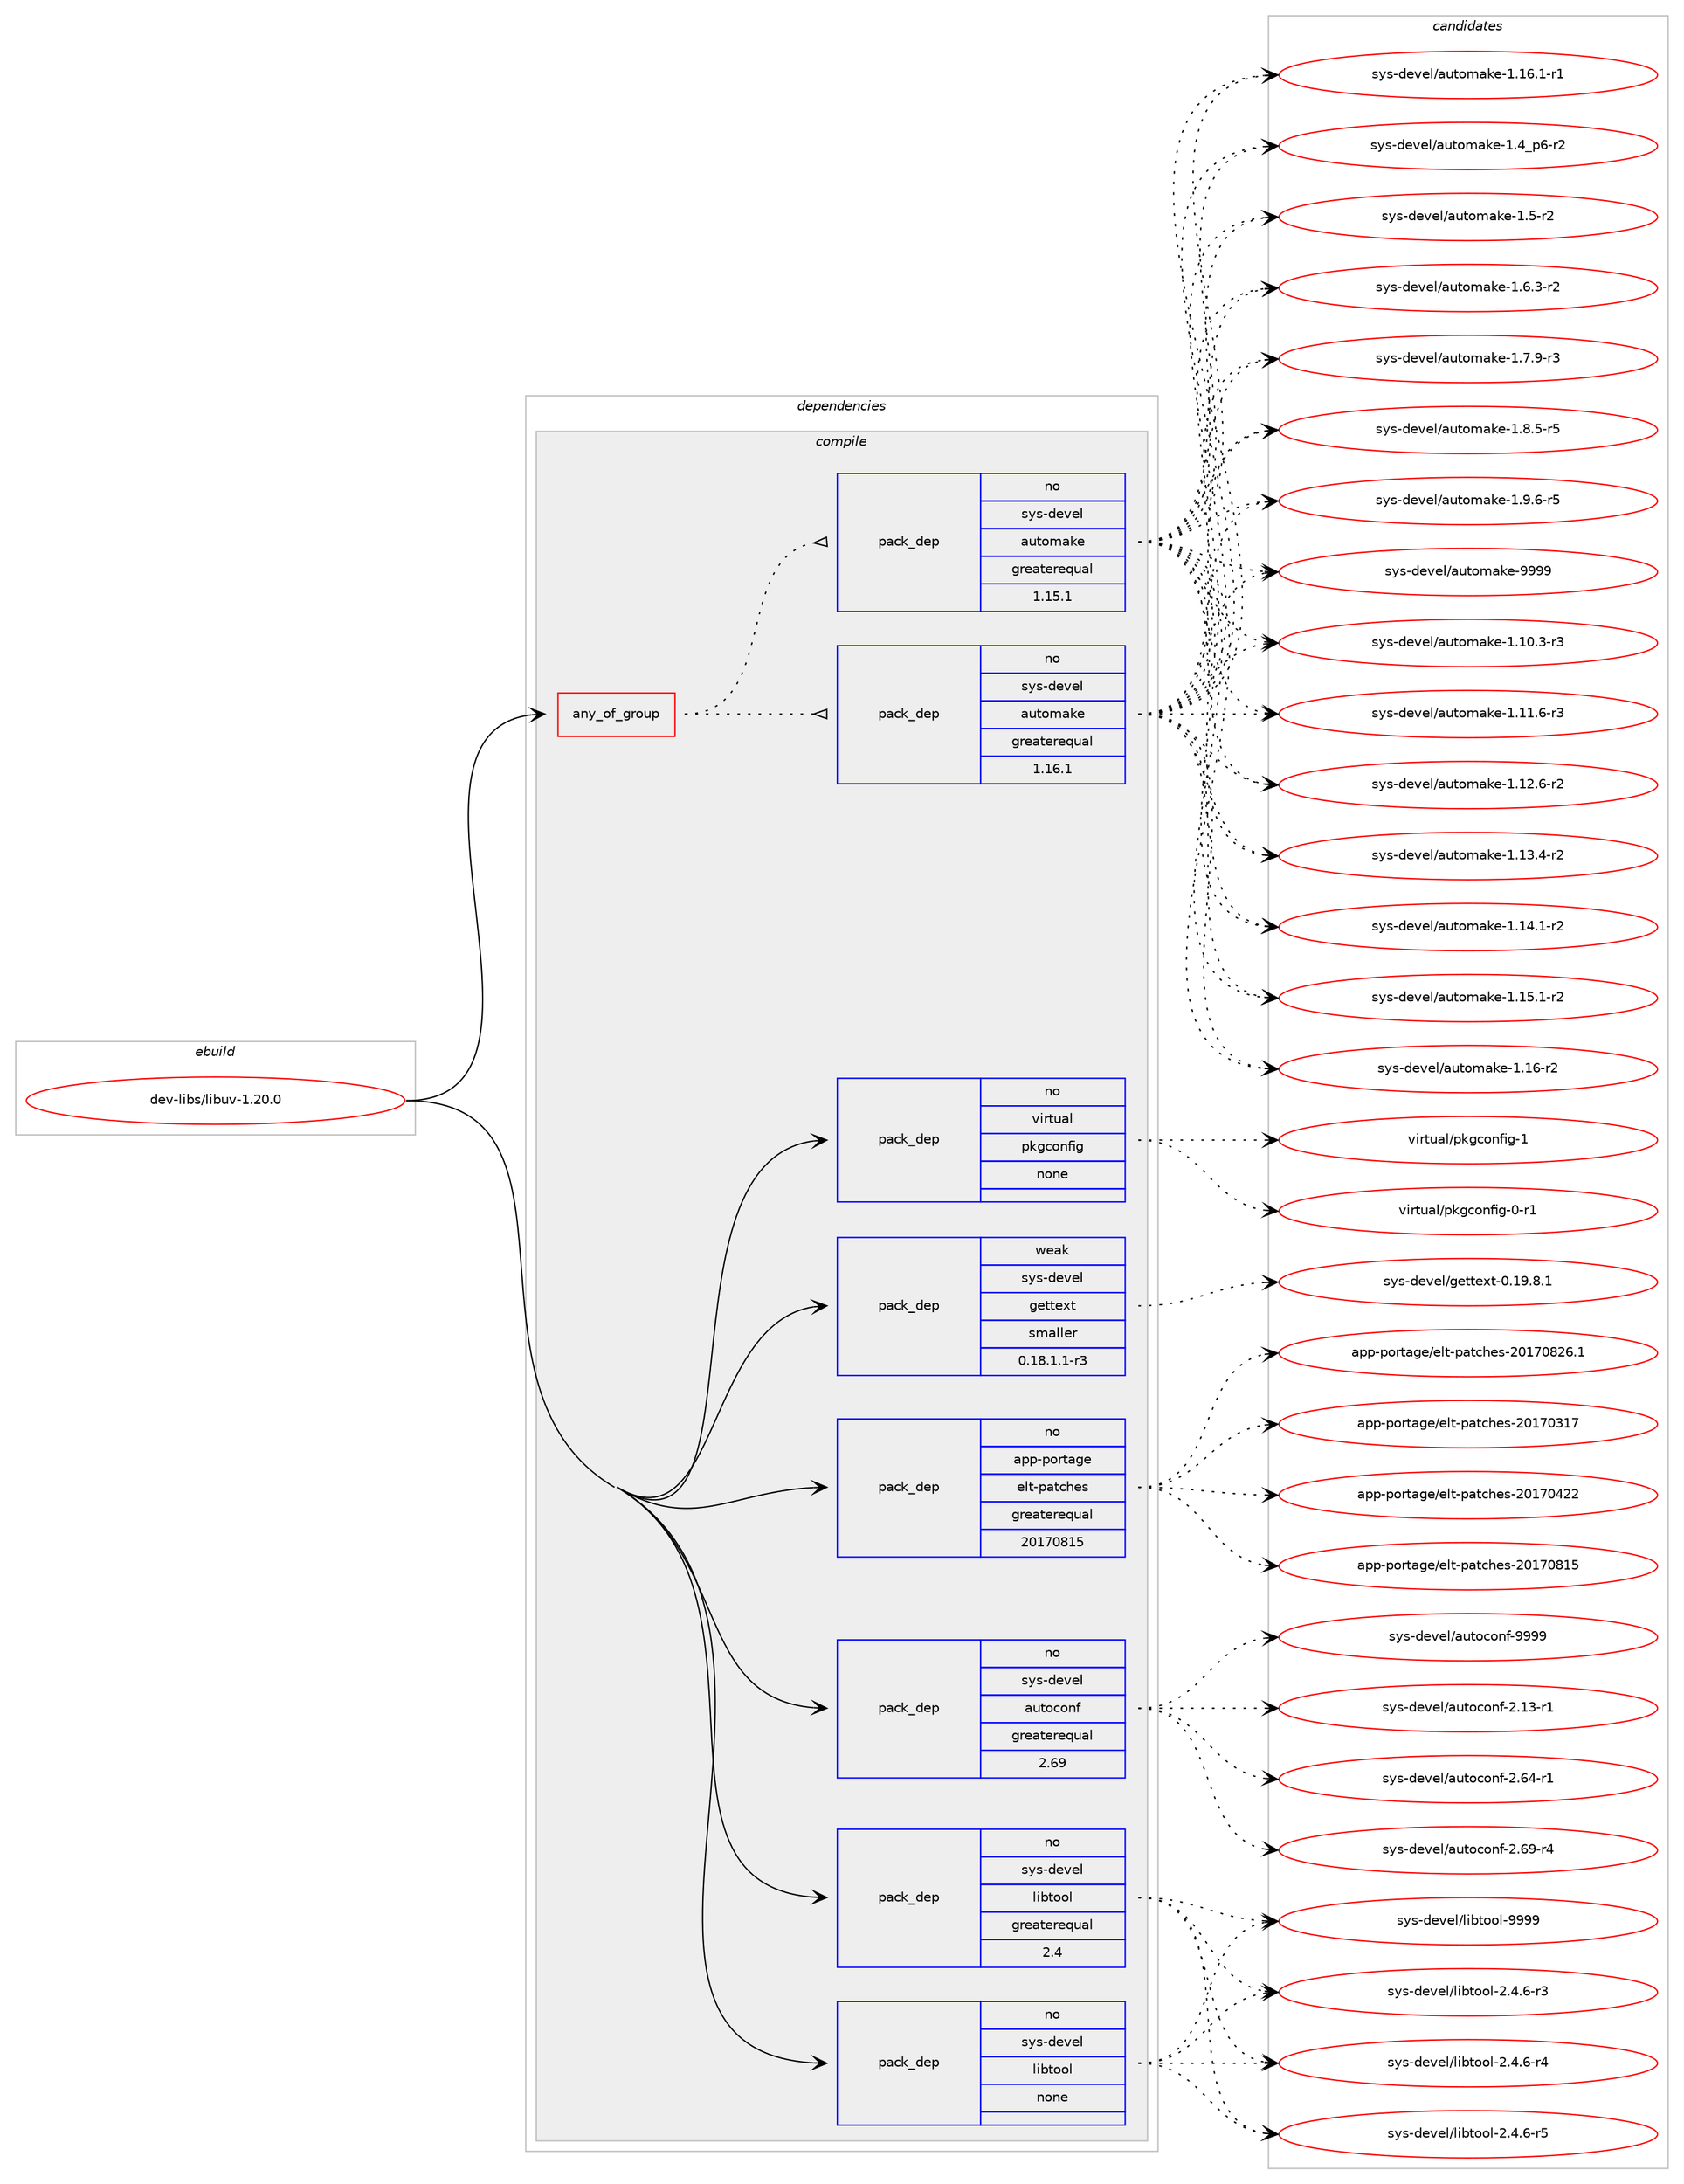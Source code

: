 digraph prolog {

# *************
# Graph options
# *************

newrank=true;
concentrate=true;
compound=true;
graph [rankdir=LR,fontname=Helvetica,fontsize=10,ranksep=1.5];#, ranksep=2.5, nodesep=0.2];
edge  [arrowhead=vee];
node  [fontname=Helvetica,fontsize=10];

# **********
# The ebuild
# **********

subgraph cluster_leftcol {
color=gray;
rank=same;
label=<<i>ebuild</i>>;
id [label="dev-libs/libuv-1.20.0", color=red, width=4, href="../dev-libs/libuv-1.20.0.svg"];
}

# ****************
# The dependencies
# ****************

subgraph cluster_midcol {
color=gray;
label=<<i>dependencies</i>>;
subgraph cluster_compile {
fillcolor="#eeeeee";
style=filled;
label=<<i>compile</i>>;
subgraph any22346 {
dependency1370118 [label=<<TABLE BORDER="0" CELLBORDER="1" CELLSPACING="0" CELLPADDING="4"><TR><TD CELLPADDING="10">any_of_group</TD></TR></TABLE>>, shape=none, color=red];subgraph pack980750 {
dependency1370119 [label=<<TABLE BORDER="0" CELLBORDER="1" CELLSPACING="0" CELLPADDING="4" WIDTH="220"><TR><TD ROWSPAN="6" CELLPADDING="30">pack_dep</TD></TR><TR><TD WIDTH="110">no</TD></TR><TR><TD>sys-devel</TD></TR><TR><TD>automake</TD></TR><TR><TD>greaterequal</TD></TR><TR><TD>1.16.1</TD></TR></TABLE>>, shape=none, color=blue];
}
dependency1370118:e -> dependency1370119:w [weight=20,style="dotted",arrowhead="oinv"];
subgraph pack980751 {
dependency1370120 [label=<<TABLE BORDER="0" CELLBORDER="1" CELLSPACING="0" CELLPADDING="4" WIDTH="220"><TR><TD ROWSPAN="6" CELLPADDING="30">pack_dep</TD></TR><TR><TD WIDTH="110">no</TD></TR><TR><TD>sys-devel</TD></TR><TR><TD>automake</TD></TR><TR><TD>greaterequal</TD></TR><TR><TD>1.15.1</TD></TR></TABLE>>, shape=none, color=blue];
}
dependency1370118:e -> dependency1370120:w [weight=20,style="dotted",arrowhead="oinv"];
}
id:e -> dependency1370118:w [weight=20,style="solid",arrowhead="vee"];
subgraph pack980752 {
dependency1370121 [label=<<TABLE BORDER="0" CELLBORDER="1" CELLSPACING="0" CELLPADDING="4" WIDTH="220"><TR><TD ROWSPAN="6" CELLPADDING="30">pack_dep</TD></TR><TR><TD WIDTH="110">no</TD></TR><TR><TD>app-portage</TD></TR><TR><TD>elt-patches</TD></TR><TR><TD>greaterequal</TD></TR><TR><TD>20170815</TD></TR></TABLE>>, shape=none, color=blue];
}
id:e -> dependency1370121:w [weight=20,style="solid",arrowhead="vee"];
subgraph pack980753 {
dependency1370122 [label=<<TABLE BORDER="0" CELLBORDER="1" CELLSPACING="0" CELLPADDING="4" WIDTH="220"><TR><TD ROWSPAN="6" CELLPADDING="30">pack_dep</TD></TR><TR><TD WIDTH="110">no</TD></TR><TR><TD>sys-devel</TD></TR><TR><TD>autoconf</TD></TR><TR><TD>greaterequal</TD></TR><TR><TD>2.69</TD></TR></TABLE>>, shape=none, color=blue];
}
id:e -> dependency1370122:w [weight=20,style="solid",arrowhead="vee"];
subgraph pack980754 {
dependency1370123 [label=<<TABLE BORDER="0" CELLBORDER="1" CELLSPACING="0" CELLPADDING="4" WIDTH="220"><TR><TD ROWSPAN="6" CELLPADDING="30">pack_dep</TD></TR><TR><TD WIDTH="110">no</TD></TR><TR><TD>sys-devel</TD></TR><TR><TD>libtool</TD></TR><TR><TD>greaterequal</TD></TR><TR><TD>2.4</TD></TR></TABLE>>, shape=none, color=blue];
}
id:e -> dependency1370123:w [weight=20,style="solid",arrowhead="vee"];
subgraph pack980755 {
dependency1370124 [label=<<TABLE BORDER="0" CELLBORDER="1" CELLSPACING="0" CELLPADDING="4" WIDTH="220"><TR><TD ROWSPAN="6" CELLPADDING="30">pack_dep</TD></TR><TR><TD WIDTH="110">no</TD></TR><TR><TD>sys-devel</TD></TR><TR><TD>libtool</TD></TR><TR><TD>none</TD></TR><TR><TD></TD></TR></TABLE>>, shape=none, color=blue];
}
id:e -> dependency1370124:w [weight=20,style="solid",arrowhead="vee"];
subgraph pack980756 {
dependency1370125 [label=<<TABLE BORDER="0" CELLBORDER="1" CELLSPACING="0" CELLPADDING="4" WIDTH="220"><TR><TD ROWSPAN="6" CELLPADDING="30">pack_dep</TD></TR><TR><TD WIDTH="110">no</TD></TR><TR><TD>virtual</TD></TR><TR><TD>pkgconfig</TD></TR><TR><TD>none</TD></TR><TR><TD></TD></TR></TABLE>>, shape=none, color=blue];
}
id:e -> dependency1370125:w [weight=20,style="solid",arrowhead="vee"];
subgraph pack980757 {
dependency1370126 [label=<<TABLE BORDER="0" CELLBORDER="1" CELLSPACING="0" CELLPADDING="4" WIDTH="220"><TR><TD ROWSPAN="6" CELLPADDING="30">pack_dep</TD></TR><TR><TD WIDTH="110">weak</TD></TR><TR><TD>sys-devel</TD></TR><TR><TD>gettext</TD></TR><TR><TD>smaller</TD></TR><TR><TD>0.18.1.1-r3</TD></TR></TABLE>>, shape=none, color=blue];
}
id:e -> dependency1370126:w [weight=20,style="solid",arrowhead="vee"];
}
subgraph cluster_compileandrun {
fillcolor="#eeeeee";
style=filled;
label=<<i>compile and run</i>>;
}
subgraph cluster_run {
fillcolor="#eeeeee";
style=filled;
label=<<i>run</i>>;
}
}

# **************
# The candidates
# **************

subgraph cluster_choices {
rank=same;
color=gray;
label=<<i>candidates</i>>;

subgraph choice980750 {
color=black;
nodesep=1;
choice11512111545100101118101108479711711611110997107101454946494846514511451 [label="sys-devel/automake-1.10.3-r3", color=red, width=4,href="../sys-devel/automake-1.10.3-r3.svg"];
choice11512111545100101118101108479711711611110997107101454946494946544511451 [label="sys-devel/automake-1.11.6-r3", color=red, width=4,href="../sys-devel/automake-1.11.6-r3.svg"];
choice11512111545100101118101108479711711611110997107101454946495046544511450 [label="sys-devel/automake-1.12.6-r2", color=red, width=4,href="../sys-devel/automake-1.12.6-r2.svg"];
choice11512111545100101118101108479711711611110997107101454946495146524511450 [label="sys-devel/automake-1.13.4-r2", color=red, width=4,href="../sys-devel/automake-1.13.4-r2.svg"];
choice11512111545100101118101108479711711611110997107101454946495246494511450 [label="sys-devel/automake-1.14.1-r2", color=red, width=4,href="../sys-devel/automake-1.14.1-r2.svg"];
choice11512111545100101118101108479711711611110997107101454946495346494511450 [label="sys-devel/automake-1.15.1-r2", color=red, width=4,href="../sys-devel/automake-1.15.1-r2.svg"];
choice1151211154510010111810110847971171161111099710710145494649544511450 [label="sys-devel/automake-1.16-r2", color=red, width=4,href="../sys-devel/automake-1.16-r2.svg"];
choice11512111545100101118101108479711711611110997107101454946495446494511449 [label="sys-devel/automake-1.16.1-r1", color=red, width=4,href="../sys-devel/automake-1.16.1-r1.svg"];
choice115121115451001011181011084797117116111109971071014549465295112544511450 [label="sys-devel/automake-1.4_p6-r2", color=red, width=4,href="../sys-devel/automake-1.4_p6-r2.svg"];
choice11512111545100101118101108479711711611110997107101454946534511450 [label="sys-devel/automake-1.5-r2", color=red, width=4,href="../sys-devel/automake-1.5-r2.svg"];
choice115121115451001011181011084797117116111109971071014549465446514511450 [label="sys-devel/automake-1.6.3-r2", color=red, width=4,href="../sys-devel/automake-1.6.3-r2.svg"];
choice115121115451001011181011084797117116111109971071014549465546574511451 [label="sys-devel/automake-1.7.9-r3", color=red, width=4,href="../sys-devel/automake-1.7.9-r3.svg"];
choice115121115451001011181011084797117116111109971071014549465646534511453 [label="sys-devel/automake-1.8.5-r5", color=red, width=4,href="../sys-devel/automake-1.8.5-r5.svg"];
choice115121115451001011181011084797117116111109971071014549465746544511453 [label="sys-devel/automake-1.9.6-r5", color=red, width=4,href="../sys-devel/automake-1.9.6-r5.svg"];
choice115121115451001011181011084797117116111109971071014557575757 [label="sys-devel/automake-9999", color=red, width=4,href="../sys-devel/automake-9999.svg"];
dependency1370119:e -> choice11512111545100101118101108479711711611110997107101454946494846514511451:w [style=dotted,weight="100"];
dependency1370119:e -> choice11512111545100101118101108479711711611110997107101454946494946544511451:w [style=dotted,weight="100"];
dependency1370119:e -> choice11512111545100101118101108479711711611110997107101454946495046544511450:w [style=dotted,weight="100"];
dependency1370119:e -> choice11512111545100101118101108479711711611110997107101454946495146524511450:w [style=dotted,weight="100"];
dependency1370119:e -> choice11512111545100101118101108479711711611110997107101454946495246494511450:w [style=dotted,weight="100"];
dependency1370119:e -> choice11512111545100101118101108479711711611110997107101454946495346494511450:w [style=dotted,weight="100"];
dependency1370119:e -> choice1151211154510010111810110847971171161111099710710145494649544511450:w [style=dotted,weight="100"];
dependency1370119:e -> choice11512111545100101118101108479711711611110997107101454946495446494511449:w [style=dotted,weight="100"];
dependency1370119:e -> choice115121115451001011181011084797117116111109971071014549465295112544511450:w [style=dotted,weight="100"];
dependency1370119:e -> choice11512111545100101118101108479711711611110997107101454946534511450:w [style=dotted,weight="100"];
dependency1370119:e -> choice115121115451001011181011084797117116111109971071014549465446514511450:w [style=dotted,weight="100"];
dependency1370119:e -> choice115121115451001011181011084797117116111109971071014549465546574511451:w [style=dotted,weight="100"];
dependency1370119:e -> choice115121115451001011181011084797117116111109971071014549465646534511453:w [style=dotted,weight="100"];
dependency1370119:e -> choice115121115451001011181011084797117116111109971071014549465746544511453:w [style=dotted,weight="100"];
dependency1370119:e -> choice115121115451001011181011084797117116111109971071014557575757:w [style=dotted,weight="100"];
}
subgraph choice980751 {
color=black;
nodesep=1;
choice11512111545100101118101108479711711611110997107101454946494846514511451 [label="sys-devel/automake-1.10.3-r3", color=red, width=4,href="../sys-devel/automake-1.10.3-r3.svg"];
choice11512111545100101118101108479711711611110997107101454946494946544511451 [label="sys-devel/automake-1.11.6-r3", color=red, width=4,href="../sys-devel/automake-1.11.6-r3.svg"];
choice11512111545100101118101108479711711611110997107101454946495046544511450 [label="sys-devel/automake-1.12.6-r2", color=red, width=4,href="../sys-devel/automake-1.12.6-r2.svg"];
choice11512111545100101118101108479711711611110997107101454946495146524511450 [label="sys-devel/automake-1.13.4-r2", color=red, width=4,href="../sys-devel/automake-1.13.4-r2.svg"];
choice11512111545100101118101108479711711611110997107101454946495246494511450 [label="sys-devel/automake-1.14.1-r2", color=red, width=4,href="../sys-devel/automake-1.14.1-r2.svg"];
choice11512111545100101118101108479711711611110997107101454946495346494511450 [label="sys-devel/automake-1.15.1-r2", color=red, width=4,href="../sys-devel/automake-1.15.1-r2.svg"];
choice1151211154510010111810110847971171161111099710710145494649544511450 [label="sys-devel/automake-1.16-r2", color=red, width=4,href="../sys-devel/automake-1.16-r2.svg"];
choice11512111545100101118101108479711711611110997107101454946495446494511449 [label="sys-devel/automake-1.16.1-r1", color=red, width=4,href="../sys-devel/automake-1.16.1-r1.svg"];
choice115121115451001011181011084797117116111109971071014549465295112544511450 [label="sys-devel/automake-1.4_p6-r2", color=red, width=4,href="../sys-devel/automake-1.4_p6-r2.svg"];
choice11512111545100101118101108479711711611110997107101454946534511450 [label="sys-devel/automake-1.5-r2", color=red, width=4,href="../sys-devel/automake-1.5-r2.svg"];
choice115121115451001011181011084797117116111109971071014549465446514511450 [label="sys-devel/automake-1.6.3-r2", color=red, width=4,href="../sys-devel/automake-1.6.3-r2.svg"];
choice115121115451001011181011084797117116111109971071014549465546574511451 [label="sys-devel/automake-1.7.9-r3", color=red, width=4,href="../sys-devel/automake-1.7.9-r3.svg"];
choice115121115451001011181011084797117116111109971071014549465646534511453 [label="sys-devel/automake-1.8.5-r5", color=red, width=4,href="../sys-devel/automake-1.8.5-r5.svg"];
choice115121115451001011181011084797117116111109971071014549465746544511453 [label="sys-devel/automake-1.9.6-r5", color=red, width=4,href="../sys-devel/automake-1.9.6-r5.svg"];
choice115121115451001011181011084797117116111109971071014557575757 [label="sys-devel/automake-9999", color=red, width=4,href="../sys-devel/automake-9999.svg"];
dependency1370120:e -> choice11512111545100101118101108479711711611110997107101454946494846514511451:w [style=dotted,weight="100"];
dependency1370120:e -> choice11512111545100101118101108479711711611110997107101454946494946544511451:w [style=dotted,weight="100"];
dependency1370120:e -> choice11512111545100101118101108479711711611110997107101454946495046544511450:w [style=dotted,weight="100"];
dependency1370120:e -> choice11512111545100101118101108479711711611110997107101454946495146524511450:w [style=dotted,weight="100"];
dependency1370120:e -> choice11512111545100101118101108479711711611110997107101454946495246494511450:w [style=dotted,weight="100"];
dependency1370120:e -> choice11512111545100101118101108479711711611110997107101454946495346494511450:w [style=dotted,weight="100"];
dependency1370120:e -> choice1151211154510010111810110847971171161111099710710145494649544511450:w [style=dotted,weight="100"];
dependency1370120:e -> choice11512111545100101118101108479711711611110997107101454946495446494511449:w [style=dotted,weight="100"];
dependency1370120:e -> choice115121115451001011181011084797117116111109971071014549465295112544511450:w [style=dotted,weight="100"];
dependency1370120:e -> choice11512111545100101118101108479711711611110997107101454946534511450:w [style=dotted,weight="100"];
dependency1370120:e -> choice115121115451001011181011084797117116111109971071014549465446514511450:w [style=dotted,weight="100"];
dependency1370120:e -> choice115121115451001011181011084797117116111109971071014549465546574511451:w [style=dotted,weight="100"];
dependency1370120:e -> choice115121115451001011181011084797117116111109971071014549465646534511453:w [style=dotted,weight="100"];
dependency1370120:e -> choice115121115451001011181011084797117116111109971071014549465746544511453:w [style=dotted,weight="100"];
dependency1370120:e -> choice115121115451001011181011084797117116111109971071014557575757:w [style=dotted,weight="100"];
}
subgraph choice980752 {
color=black;
nodesep=1;
choice97112112451121111141169710310147101108116451129711699104101115455048495548514955 [label="app-portage/elt-patches-20170317", color=red, width=4,href="../app-portage/elt-patches-20170317.svg"];
choice97112112451121111141169710310147101108116451129711699104101115455048495548525050 [label="app-portage/elt-patches-20170422", color=red, width=4,href="../app-portage/elt-patches-20170422.svg"];
choice97112112451121111141169710310147101108116451129711699104101115455048495548564953 [label="app-portage/elt-patches-20170815", color=red, width=4,href="../app-portage/elt-patches-20170815.svg"];
choice971121124511211111411697103101471011081164511297116991041011154550484955485650544649 [label="app-portage/elt-patches-20170826.1", color=red, width=4,href="../app-portage/elt-patches-20170826.1.svg"];
dependency1370121:e -> choice97112112451121111141169710310147101108116451129711699104101115455048495548514955:w [style=dotted,weight="100"];
dependency1370121:e -> choice97112112451121111141169710310147101108116451129711699104101115455048495548525050:w [style=dotted,weight="100"];
dependency1370121:e -> choice97112112451121111141169710310147101108116451129711699104101115455048495548564953:w [style=dotted,weight="100"];
dependency1370121:e -> choice971121124511211111411697103101471011081164511297116991041011154550484955485650544649:w [style=dotted,weight="100"];
}
subgraph choice980753 {
color=black;
nodesep=1;
choice1151211154510010111810110847971171161119911111010245504649514511449 [label="sys-devel/autoconf-2.13-r1", color=red, width=4,href="../sys-devel/autoconf-2.13-r1.svg"];
choice1151211154510010111810110847971171161119911111010245504654524511449 [label="sys-devel/autoconf-2.64-r1", color=red, width=4,href="../sys-devel/autoconf-2.64-r1.svg"];
choice1151211154510010111810110847971171161119911111010245504654574511452 [label="sys-devel/autoconf-2.69-r4", color=red, width=4,href="../sys-devel/autoconf-2.69-r4.svg"];
choice115121115451001011181011084797117116111991111101024557575757 [label="sys-devel/autoconf-9999", color=red, width=4,href="../sys-devel/autoconf-9999.svg"];
dependency1370122:e -> choice1151211154510010111810110847971171161119911111010245504649514511449:w [style=dotted,weight="100"];
dependency1370122:e -> choice1151211154510010111810110847971171161119911111010245504654524511449:w [style=dotted,weight="100"];
dependency1370122:e -> choice1151211154510010111810110847971171161119911111010245504654574511452:w [style=dotted,weight="100"];
dependency1370122:e -> choice115121115451001011181011084797117116111991111101024557575757:w [style=dotted,weight="100"];
}
subgraph choice980754 {
color=black;
nodesep=1;
choice1151211154510010111810110847108105981161111111084550465246544511451 [label="sys-devel/libtool-2.4.6-r3", color=red, width=4,href="../sys-devel/libtool-2.4.6-r3.svg"];
choice1151211154510010111810110847108105981161111111084550465246544511452 [label="sys-devel/libtool-2.4.6-r4", color=red, width=4,href="../sys-devel/libtool-2.4.6-r4.svg"];
choice1151211154510010111810110847108105981161111111084550465246544511453 [label="sys-devel/libtool-2.4.6-r5", color=red, width=4,href="../sys-devel/libtool-2.4.6-r5.svg"];
choice1151211154510010111810110847108105981161111111084557575757 [label="sys-devel/libtool-9999", color=red, width=4,href="../sys-devel/libtool-9999.svg"];
dependency1370123:e -> choice1151211154510010111810110847108105981161111111084550465246544511451:w [style=dotted,weight="100"];
dependency1370123:e -> choice1151211154510010111810110847108105981161111111084550465246544511452:w [style=dotted,weight="100"];
dependency1370123:e -> choice1151211154510010111810110847108105981161111111084550465246544511453:w [style=dotted,weight="100"];
dependency1370123:e -> choice1151211154510010111810110847108105981161111111084557575757:w [style=dotted,weight="100"];
}
subgraph choice980755 {
color=black;
nodesep=1;
choice1151211154510010111810110847108105981161111111084550465246544511451 [label="sys-devel/libtool-2.4.6-r3", color=red, width=4,href="../sys-devel/libtool-2.4.6-r3.svg"];
choice1151211154510010111810110847108105981161111111084550465246544511452 [label="sys-devel/libtool-2.4.6-r4", color=red, width=4,href="../sys-devel/libtool-2.4.6-r4.svg"];
choice1151211154510010111810110847108105981161111111084550465246544511453 [label="sys-devel/libtool-2.4.6-r5", color=red, width=4,href="../sys-devel/libtool-2.4.6-r5.svg"];
choice1151211154510010111810110847108105981161111111084557575757 [label="sys-devel/libtool-9999", color=red, width=4,href="../sys-devel/libtool-9999.svg"];
dependency1370124:e -> choice1151211154510010111810110847108105981161111111084550465246544511451:w [style=dotted,weight="100"];
dependency1370124:e -> choice1151211154510010111810110847108105981161111111084550465246544511452:w [style=dotted,weight="100"];
dependency1370124:e -> choice1151211154510010111810110847108105981161111111084550465246544511453:w [style=dotted,weight="100"];
dependency1370124:e -> choice1151211154510010111810110847108105981161111111084557575757:w [style=dotted,weight="100"];
}
subgraph choice980756 {
color=black;
nodesep=1;
choice11810511411611797108471121071039911111010210510345484511449 [label="virtual/pkgconfig-0-r1", color=red, width=4,href="../virtual/pkgconfig-0-r1.svg"];
choice1181051141161179710847112107103991111101021051034549 [label="virtual/pkgconfig-1", color=red, width=4,href="../virtual/pkgconfig-1.svg"];
dependency1370125:e -> choice11810511411611797108471121071039911111010210510345484511449:w [style=dotted,weight="100"];
dependency1370125:e -> choice1181051141161179710847112107103991111101021051034549:w [style=dotted,weight="100"];
}
subgraph choice980757 {
color=black;
nodesep=1;
choice1151211154510010111810110847103101116116101120116454846495746564649 [label="sys-devel/gettext-0.19.8.1", color=red, width=4,href="../sys-devel/gettext-0.19.8.1.svg"];
dependency1370126:e -> choice1151211154510010111810110847103101116116101120116454846495746564649:w [style=dotted,weight="100"];
}
}

}
